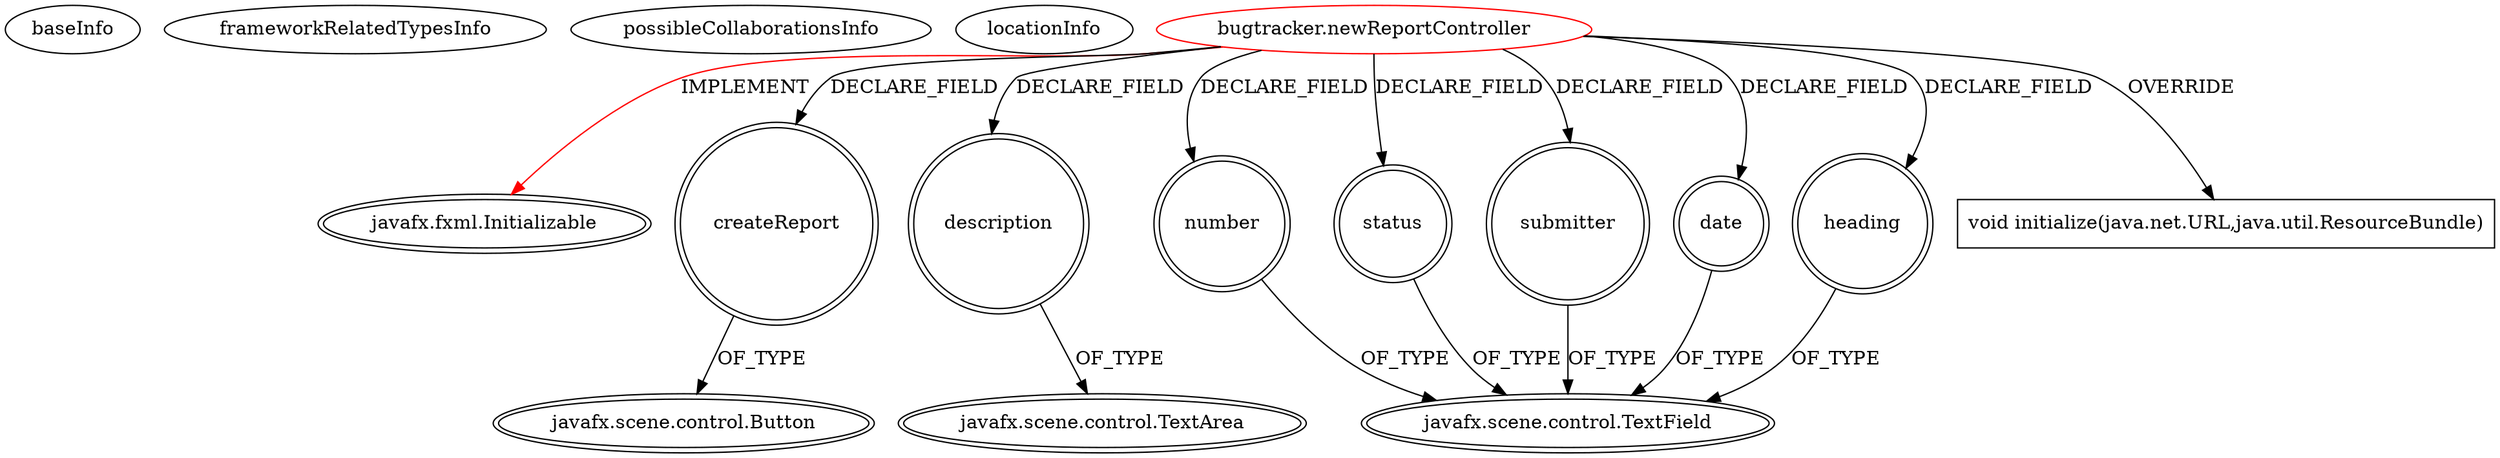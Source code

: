 digraph {
baseInfo[graphId=3482,category="extension_graph",isAnonymous=false,possibleRelation=false]
frameworkRelatedTypesInfo[0="javafx.fxml.Initializable"]
possibleCollaborationsInfo[]
locationInfo[projectName="kondzioski-bugtracker",filePath="/kondzioski-bugtracker/bugtracker-master/src/bugtracker/newReportController.java",contextSignature="newReportController",graphId="3482"]
0[label="bugtracker.newReportController",vertexType="ROOT_CLIENT_CLASS_DECLARATION",isFrameworkType=false,color=red]
1[label="javafx.fxml.Initializable",vertexType="FRAMEWORK_INTERFACE_TYPE",isFrameworkType=true,peripheries=2]
2[label="createReport",vertexType="FIELD_DECLARATION",isFrameworkType=true,peripheries=2,shape=circle]
3[label="javafx.scene.control.Button",vertexType="FRAMEWORK_CLASS_TYPE",isFrameworkType=true,peripheries=2]
4[label="date",vertexType="FIELD_DECLARATION",isFrameworkType=true,peripheries=2,shape=circle]
5[label="javafx.scene.control.TextField",vertexType="FRAMEWORK_CLASS_TYPE",isFrameworkType=true,peripheries=2]
6[label="description",vertexType="FIELD_DECLARATION",isFrameworkType=true,peripheries=2,shape=circle]
7[label="javafx.scene.control.TextArea",vertexType="FRAMEWORK_CLASS_TYPE",isFrameworkType=true,peripheries=2]
8[label="heading",vertexType="FIELD_DECLARATION",isFrameworkType=true,peripheries=2,shape=circle]
10[label="number",vertexType="FIELD_DECLARATION",isFrameworkType=true,peripheries=2,shape=circle]
12[label="status",vertexType="FIELD_DECLARATION",isFrameworkType=true,peripheries=2,shape=circle]
14[label="submitter",vertexType="FIELD_DECLARATION",isFrameworkType=true,peripheries=2,shape=circle]
16[label="void initialize(java.net.URL,java.util.ResourceBundle)",vertexType="OVERRIDING_METHOD_DECLARATION",isFrameworkType=false,shape=box]
0->1[label="IMPLEMENT",color=red]
0->2[label="DECLARE_FIELD"]
2->3[label="OF_TYPE"]
0->4[label="DECLARE_FIELD"]
4->5[label="OF_TYPE"]
0->6[label="DECLARE_FIELD"]
6->7[label="OF_TYPE"]
0->8[label="DECLARE_FIELD"]
8->5[label="OF_TYPE"]
0->10[label="DECLARE_FIELD"]
10->5[label="OF_TYPE"]
0->12[label="DECLARE_FIELD"]
12->5[label="OF_TYPE"]
0->14[label="DECLARE_FIELD"]
14->5[label="OF_TYPE"]
0->16[label="OVERRIDE"]
}
